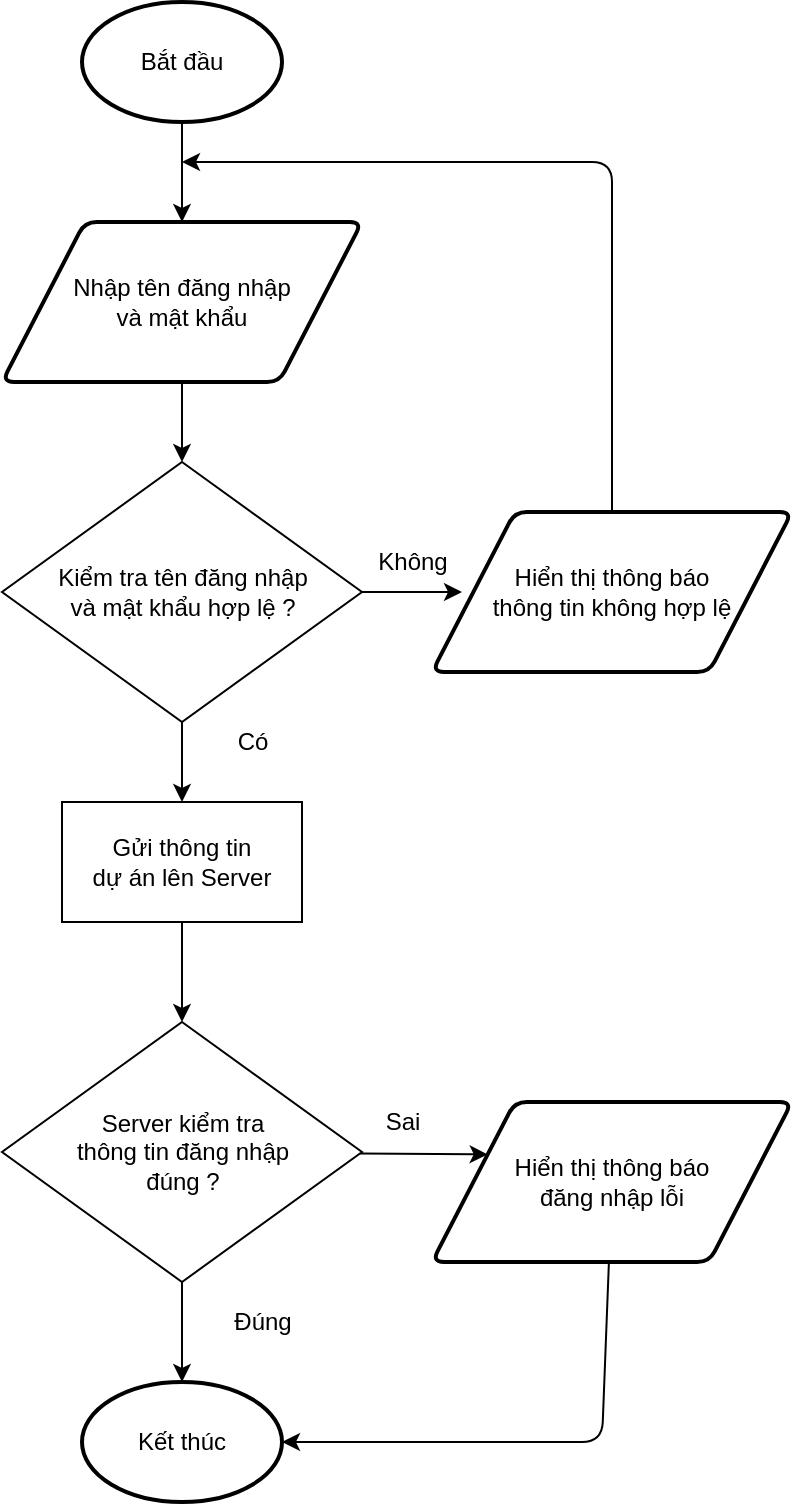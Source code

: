 <mxfile>
    <diagram id="Okt9k1RbCQpYxQh8sVjW" name="Page-1">
        <mxGraphModel dx="782" dy="1044" grid="1" gridSize="10" guides="1" tooltips="1" connect="1" arrows="1" fold="1" page="1" pageScale="1" pageWidth="850" pageHeight="1100" math="0" shadow="0">
            <root>
                <mxCell id="0"/>
                <mxCell id="1" parent="0"/>
                <mxCell id="8" style="edgeStyle=none;html=1;entryX=0.5;entryY=0;entryDx=0;entryDy=0;" parent="1" source="2" target="4" edge="1">
                    <mxGeometry relative="1" as="geometry"/>
                </mxCell>
                <mxCell id="2" value="Bắt đầu" style="strokeWidth=2;html=1;shape=mxgraph.flowchart.start_1;whiteSpace=wrap;" parent="1" vertex="1">
                    <mxGeometry x="250" y="30" width="100" height="60" as="geometry"/>
                </mxCell>
                <mxCell id="3" value="Kết thúc" style="strokeWidth=2;html=1;shape=mxgraph.flowchart.start_1;whiteSpace=wrap;" parent="1" vertex="1">
                    <mxGeometry x="250" y="720" width="100" height="60" as="geometry"/>
                </mxCell>
                <mxCell id="9" style="edgeStyle=none;html=1;entryX=0.5;entryY=0;entryDx=0;entryDy=0;" parent="1" source="4" target="5" edge="1">
                    <mxGeometry relative="1" as="geometry"/>
                </mxCell>
                <mxCell id="4" value="Nhập tên đăng nhập &lt;br&gt;và mật khẩu" style="shape=parallelogram;html=1;strokeWidth=2;perimeter=parallelogramPerimeter;whiteSpace=wrap;rounded=1;arcSize=12;size=0.23;" parent="1" vertex="1">
                    <mxGeometry x="210" y="140" width="180" height="80" as="geometry"/>
                </mxCell>
                <mxCell id="10" style="edgeStyle=none;html=1;entryX=0;entryY=0.5;entryDx=0;entryDy=0;entryPerimeter=0;" parent="1" source="5" edge="1">
                    <mxGeometry relative="1" as="geometry">
                        <mxPoint x="440" y="325" as="targetPoint"/>
                    </mxGeometry>
                </mxCell>
                <mxCell id="32" style="edgeStyle=none;html=1;" edge="1" parent="1" source="5" target="30">
                    <mxGeometry relative="1" as="geometry"/>
                </mxCell>
                <mxCell id="5" value="Kiểm tra tên đăng nhập&lt;br&gt;và mật khẩu hợp lệ ?" style="shape=rhombus;html=1;dashed=0;whitespace=wrap;perimeter=rhombusPerimeter;" parent="1" vertex="1">
                    <mxGeometry x="210" y="260" width="180" height="130" as="geometry"/>
                </mxCell>
                <mxCell id="11" style="edgeStyle=none;html=1;exitX=0.5;exitY=0;exitDx=0;exitDy=0;" parent="1" source="18" edge="1">
                    <mxGeometry relative="1" as="geometry">
                        <mxPoint x="300" y="110" as="targetPoint"/>
                        <Array as="points">
                            <mxPoint x="515" y="200"/>
                            <mxPoint x="515" y="140"/>
                            <mxPoint x="515" y="110"/>
                        </Array>
                        <mxPoint x="515" y="280" as="sourcePoint"/>
                    </mxGeometry>
                </mxCell>
                <mxCell id="13" value="Không" style="text;html=1;align=center;verticalAlign=middle;resizable=0;points=[];autosize=1;strokeColor=none;" parent="1" vertex="1">
                    <mxGeometry x="390" y="300" width="50" height="20" as="geometry"/>
                </mxCell>
                <mxCell id="14" value="Có" style="text;html=1;align=center;verticalAlign=middle;resizable=0;points=[];autosize=1;strokeColor=none;" parent="1" vertex="1">
                    <mxGeometry x="320" y="390" width="30" height="20" as="geometry"/>
                </mxCell>
                <mxCell id="18" value="Hiển thị thông báo&lt;br&gt;thông tin không hợp lệ" style="shape=parallelogram;html=1;strokeWidth=2;perimeter=parallelogramPerimeter;whiteSpace=wrap;rounded=1;arcSize=12;size=0.23;" parent="1" vertex="1">
                    <mxGeometry x="425" y="285" width="180" height="80" as="geometry"/>
                </mxCell>
                <mxCell id="21" style="edgeStyle=none;html=1;exitX=0.5;exitY=1;exitDx=0;exitDy=0;entryX=0.5;entryY=0;entryDx=0;entryDy=0;" parent="1" source="19" edge="1">
                    <mxGeometry relative="1" as="geometry">
                        <mxPoint x="300.0" y="720.0" as="targetPoint"/>
                    </mxGeometry>
                </mxCell>
                <mxCell id="27" style="edgeStyle=none;html=1;entryX=0;entryY=0.25;entryDx=0;entryDy=0;" parent="1" source="19" target="25" edge="1">
                    <mxGeometry relative="1" as="geometry"/>
                </mxCell>
                <mxCell id="19" value="Server kiểm tra&lt;br&gt;thông tin đăng nhập&lt;br&gt;đúng ?" style="shape=rhombus;html=1;dashed=0;whitespace=wrap;perimeter=rhombusPerimeter;" parent="1" vertex="1">
                    <mxGeometry x="210" y="540" width="180" height="130" as="geometry"/>
                </mxCell>
                <mxCell id="26" style="edgeStyle=none;html=1;entryX=1;entryY=0.5;entryDx=0;entryDy=0;entryPerimeter=0;" parent="1" source="25" target="3" edge="1">
                    <mxGeometry relative="1" as="geometry">
                        <Array as="points">
                            <mxPoint x="510" y="750"/>
                        </Array>
                    </mxGeometry>
                </mxCell>
                <mxCell id="25" value="Hiển thị thông báo&lt;br&gt;đăng nhập lỗi" style="shape=parallelogram;html=1;strokeWidth=2;perimeter=parallelogramPerimeter;whiteSpace=wrap;rounded=1;arcSize=12;size=0.23;" parent="1" vertex="1">
                    <mxGeometry x="425" y="580" width="180" height="80" as="geometry"/>
                </mxCell>
                <mxCell id="28" value="Sai" style="text;html=1;align=center;verticalAlign=middle;resizable=0;points=[];autosize=1;strokeColor=none;" parent="1" vertex="1">
                    <mxGeometry x="395" y="580" width="30" height="20" as="geometry"/>
                </mxCell>
                <mxCell id="29" value="Đúng" style="text;html=1;align=center;verticalAlign=middle;resizable=0;points=[];autosize=1;strokeColor=none;" parent="1" vertex="1">
                    <mxGeometry x="320" y="680" width="40" height="20" as="geometry"/>
                </mxCell>
                <mxCell id="33" style="edgeStyle=none;html=1;entryX=0.5;entryY=0;entryDx=0;entryDy=0;" edge="1" parent="1" source="30" target="19">
                    <mxGeometry relative="1" as="geometry"/>
                </mxCell>
                <mxCell id="30" value="Gửi thông tin&lt;br&gt;dự án lên Server" style="rounded=0;whiteSpace=wrap;html=1;" vertex="1" parent="1">
                    <mxGeometry x="240" y="430" width="120" height="60" as="geometry"/>
                </mxCell>
            </root>
        </mxGraphModel>
    </diagram>
</mxfile>